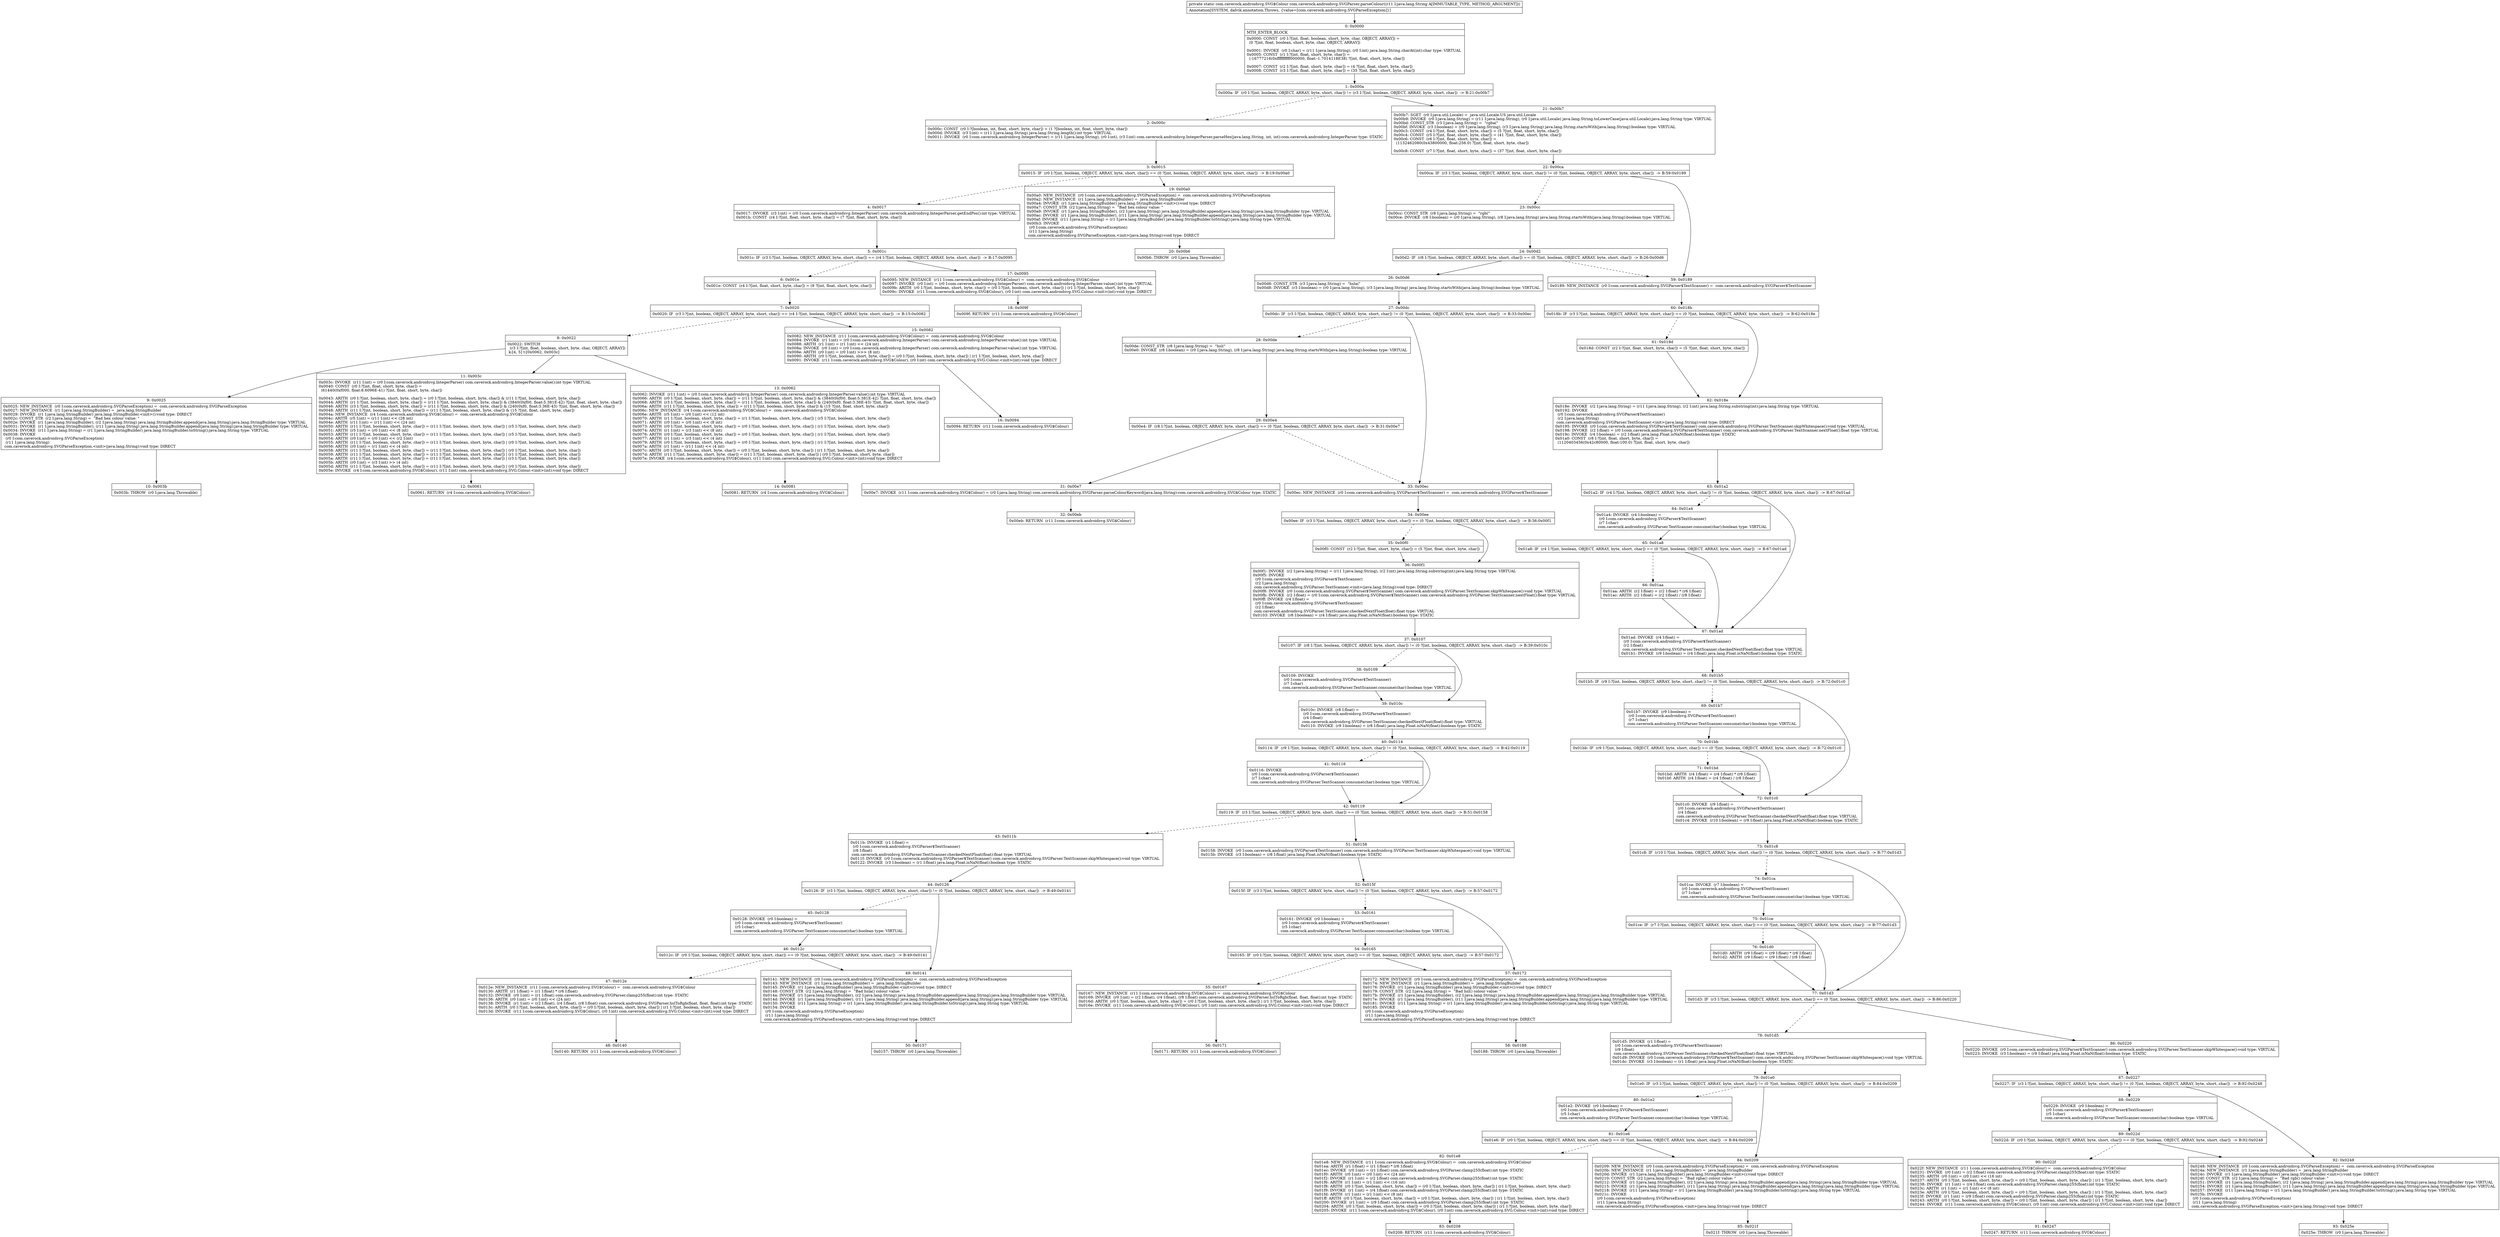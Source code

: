 digraph "CFG forcom.caverock.androidsvg.SVGParser.parseColour(Ljava\/lang\/String;)Lcom\/caverock\/androidsvg\/SVG$Colour;" {
Node_0 [shape=record,label="{0\:\ 0x0000|MTH_ENTER_BLOCK\l|0x0000: CONST  (r0 I:?[int, float, boolean, short, byte, char, OBJECT, ARRAY]) = \l  (0 ?[int, float, boolean, short, byte, char, OBJECT, ARRAY])\l \l0x0001: INVOKE  (r0 I:char) = (r11 I:java.lang.String), (r0 I:int) java.lang.String.charAt(int):char type: VIRTUAL \l0x0005: CONST  (r1 I:?[int, float, short, byte, char]) = \l  (\-16777216(0xffffffffff000000, float:\-1.7014118E38) ?[int, float, short, byte, char])\l \l0x0007: CONST  (r2 I:?[int, float, short, byte, char]) = (4 ?[int, float, short, byte, char]) \l0x0008: CONST  (r3 I:?[int, float, short, byte, char]) = (35 ?[int, float, short, byte, char]) \l}"];
Node_1 [shape=record,label="{1\:\ 0x000a|0x000a: IF  (r0 I:?[int, boolean, OBJECT, ARRAY, byte, short, char]) != (r3 I:?[int, boolean, OBJECT, ARRAY, byte, short, char])  \-\> B:21:0x00b7 \l}"];
Node_2 [shape=record,label="{2\:\ 0x000c|0x000c: CONST  (r0 I:?[boolean, int, float, short, byte, char]) = (1 ?[boolean, int, float, short, byte, char]) \l0x000d: INVOKE  (r3 I:int) = (r11 I:java.lang.String) java.lang.String.length():int type: VIRTUAL \l0x0011: INVOKE  (r0 I:com.caverock.androidsvg.IntegerParser) = (r11 I:java.lang.String), (r0 I:int), (r3 I:int) com.caverock.androidsvg.IntegerParser.parseHex(java.lang.String, int, int):com.caverock.androidsvg.IntegerParser type: STATIC \l}"];
Node_3 [shape=record,label="{3\:\ 0x0015|0x0015: IF  (r0 I:?[int, boolean, OBJECT, ARRAY, byte, short, char]) == (0 ?[int, boolean, OBJECT, ARRAY, byte, short, char])  \-\> B:19:0x00a0 \l}"];
Node_4 [shape=record,label="{4\:\ 0x0017|0x0017: INVOKE  (r3 I:int) = (r0 I:com.caverock.androidsvg.IntegerParser) com.caverock.androidsvg.IntegerParser.getEndPos():int type: VIRTUAL \l0x001b: CONST  (r4 I:?[int, float, short, byte, char]) = (7 ?[int, float, short, byte, char]) \l}"];
Node_5 [shape=record,label="{5\:\ 0x001c|0x001c: IF  (r3 I:?[int, boolean, OBJECT, ARRAY, byte, short, char]) == (r4 I:?[int, boolean, OBJECT, ARRAY, byte, short, char])  \-\> B:17:0x0095 \l}"];
Node_6 [shape=record,label="{6\:\ 0x001e|0x001e: CONST  (r4 I:?[int, float, short, byte, char]) = (9 ?[int, float, short, byte, char]) \l}"];
Node_7 [shape=record,label="{7\:\ 0x0020|0x0020: IF  (r3 I:?[int, boolean, OBJECT, ARRAY, byte, short, char]) == (r4 I:?[int, boolean, OBJECT, ARRAY, byte, short, char])  \-\> B:15:0x0082 \l}"];
Node_8 [shape=record,label="{8\:\ 0x0022|0x0022: SWITCH  \l  (r3 I:?[int, float, boolean, short, byte, char, OBJECT, ARRAY])\l k:[4, 5] t:[0x0062, 0x003c] \l}"];
Node_9 [shape=record,label="{9\:\ 0x0025|0x0025: NEW_INSTANCE  (r0 I:com.caverock.androidsvg.SVGParseException) =  com.caverock.androidsvg.SVGParseException \l0x0027: NEW_INSTANCE  (r1 I:java.lang.StringBuilder) =  java.lang.StringBuilder \l0x0029: INVOKE  (r1 I:java.lang.StringBuilder) java.lang.StringBuilder.\<init\>():void type: DIRECT \l0x002c: CONST_STR  (r2 I:java.lang.String) =  \"Bad hex colour value: \" \l0x002e: INVOKE  (r1 I:java.lang.StringBuilder), (r2 I:java.lang.String) java.lang.StringBuilder.append(java.lang.String):java.lang.StringBuilder type: VIRTUAL \l0x0031: INVOKE  (r1 I:java.lang.StringBuilder), (r11 I:java.lang.String) java.lang.StringBuilder.append(java.lang.String):java.lang.StringBuilder type: VIRTUAL \l0x0034: INVOKE  (r11 I:java.lang.String) = (r1 I:java.lang.StringBuilder) java.lang.StringBuilder.toString():java.lang.String type: VIRTUAL \l0x0038: INVOKE  \l  (r0 I:com.caverock.androidsvg.SVGParseException)\l  (r11 I:java.lang.String)\l com.caverock.androidsvg.SVGParseException.\<init\>(java.lang.String):void type: DIRECT \l}"];
Node_10 [shape=record,label="{10\:\ 0x003b|0x003b: THROW  (r0 I:java.lang.Throwable) \l}"];
Node_11 [shape=record,label="{11\:\ 0x003c|0x003c: INVOKE  (r11 I:int) = (r0 I:com.caverock.androidsvg.IntegerParser) com.caverock.androidsvg.IntegerParser.value():int type: VIRTUAL \l0x0040: CONST  (r0 I:?[int, float, short, byte, char]) = \l  (61440(0xf000, float:8.6096E\-41) ?[int, float, short, byte, char])\l \l0x0043: ARITH  (r0 I:?[int, boolean, short, byte, char]) = (r0 I:?[int, boolean, short, byte, char]) & (r11 I:?[int, boolean, short, byte, char]) \l0x0044: ARITH  (r1 I:?[int, boolean, short, byte, char]) = (r11 I:?[int, boolean, short, byte, char]) & (3840(0xf00, float:5.381E\-42) ?[int, float, short, byte, char]) \l0x0046: ARITH  (r3 I:?[int, boolean, short, byte, char]) = (r11 I:?[int, boolean, short, byte, char]) & (240(0xf0, float:3.36E\-43) ?[int, float, short, byte, char]) \l0x0048: ARITH  (r11 I:?[int, boolean, short, byte, char]) = (r11 I:?[int, boolean, short, byte, char]) & (15 ?[int, float, short, byte, char]) \l0x004a: NEW_INSTANCE  (r4 I:com.caverock.androidsvg.SVG$Colour) =  com.caverock.androidsvg.SVG$Colour \l0x004c: ARITH  (r5 I:int) = (r11 I:int) \<\< (28 int) \l0x004e: ARITH  (r11 I:int) = (r11 I:int) \<\< (24 int) \l0x0050: ARITH  (r11 I:?[int, boolean, short, byte, char]) = (r11 I:?[int, boolean, short, byte, char]) \| (r5 I:?[int, boolean, short, byte, char]) \l0x0051: ARITH  (r5 I:int) = (r0 I:int) \<\< (8 int) \l0x0053: ARITH  (r11 I:?[int, boolean, short, byte, char]) = (r11 I:?[int, boolean, short, byte, char]) \| (r5 I:?[int, boolean, short, byte, char]) \l0x0054: ARITH  (r0 I:int) = (r0 I:int) \<\< (r2 I:int) \l0x0055: ARITH  (r11 I:?[int, boolean, short, byte, char]) = (r11 I:?[int, boolean, short, byte, char]) \| (r0 I:?[int, boolean, short, byte, char]) \l0x0056: ARITH  (r0 I:int) = (r1 I:int) \<\< (4 int) \l0x0058: ARITH  (r11 I:?[int, boolean, short, byte, char]) = (r11 I:?[int, boolean, short, byte, char]) \| (r0 I:?[int, boolean, short, byte, char]) \l0x0059: ARITH  (r11 I:?[int, boolean, short, byte, char]) = (r11 I:?[int, boolean, short, byte, char]) \| (r1 I:?[int, boolean, short, byte, char]) \l0x005a: ARITH  (r11 I:?[int, boolean, short, byte, char]) = (r11 I:?[int, boolean, short, byte, char]) \| (r3 I:?[int, boolean, short, byte, char]) \l0x005b: ARITH  (r0 I:int) = (r3 I:int) \>\> (4 int) \l0x005d: ARITH  (r11 I:?[int, boolean, short, byte, char]) = (r11 I:?[int, boolean, short, byte, char]) \| (r0 I:?[int, boolean, short, byte, char]) \l0x005e: INVOKE  (r4 I:com.caverock.androidsvg.SVG$Colour), (r11 I:int) com.caverock.androidsvg.SVG.Colour.\<init\>(int):void type: DIRECT \l}"];
Node_12 [shape=record,label="{12\:\ 0x0061|0x0061: RETURN  (r4 I:com.caverock.androidsvg.SVG$Colour) \l}"];
Node_13 [shape=record,label="{13\:\ 0x0062|0x0062: INVOKE  (r11 I:int) = (r0 I:com.caverock.androidsvg.IntegerParser) com.caverock.androidsvg.IntegerParser.value():int type: VIRTUAL \l0x0066: ARITH  (r0 I:?[int, boolean, short, byte, char]) = (r11 I:?[int, boolean, short, byte, char]) & (3840(0xf00, float:5.381E\-42) ?[int, float, short, byte, char]) \l0x0068: ARITH  (r3 I:?[int, boolean, short, byte, char]) = (r11 I:?[int, boolean, short, byte, char]) & (240(0xf0, float:3.36E\-43) ?[int, float, short, byte, char]) \l0x006a: ARITH  (r11 I:?[int, boolean, short, byte, char]) = (r11 I:?[int, boolean, short, byte, char]) & (15 ?[int, float, short, byte, char]) \l0x006c: NEW_INSTANCE  (r4 I:com.caverock.androidsvg.SVG$Colour) =  com.caverock.androidsvg.SVG$Colour \l0x006e: ARITH  (r5 I:int) = (r0 I:int) \<\< (12 int) \l0x0070: ARITH  (r1 I:?[int, boolean, short, byte, char]) = (r1 I:?[int, boolean, short, byte, char]) \| (r5 I:?[int, boolean, short, byte, char]) \l0x0071: ARITH  (r0 I:int) = (r0 I:int) \<\< (8 int) \l0x0073: ARITH  (r0 I:?[int, boolean, short, byte, char]) = (r0 I:?[int, boolean, short, byte, char]) \| (r1 I:?[int, boolean, short, byte, char]) \l0x0074: ARITH  (r1 I:int) = (r3 I:int) \<\< (8 int) \l0x0076: ARITH  (r0 I:?[int, boolean, short, byte, char]) = (r0 I:?[int, boolean, short, byte, char]) \| (r1 I:?[int, boolean, short, byte, char]) \l0x0077: ARITH  (r1 I:int) = (r3 I:int) \<\< (4 int) \l0x0079: ARITH  (r0 I:?[int, boolean, short, byte, char]) = (r0 I:?[int, boolean, short, byte, char]) \| (r1 I:?[int, boolean, short, byte, char]) \l0x007a: ARITH  (r1 I:int) = (r11 I:int) \<\< (4 int) \l0x007c: ARITH  (r0 I:?[int, boolean, short, byte, char]) = (r0 I:?[int, boolean, short, byte, char]) \| (r1 I:?[int, boolean, short, byte, char]) \l0x007d: ARITH  (r11 I:?[int, boolean, short, byte, char]) = (r11 I:?[int, boolean, short, byte, char]) \| (r0 I:?[int, boolean, short, byte, char]) \l0x007e: INVOKE  (r4 I:com.caverock.androidsvg.SVG$Colour), (r11 I:int) com.caverock.androidsvg.SVG.Colour.\<init\>(int):void type: DIRECT \l}"];
Node_14 [shape=record,label="{14\:\ 0x0081|0x0081: RETURN  (r4 I:com.caverock.androidsvg.SVG$Colour) \l}"];
Node_15 [shape=record,label="{15\:\ 0x0082|0x0082: NEW_INSTANCE  (r11 I:com.caverock.androidsvg.SVG$Colour) =  com.caverock.androidsvg.SVG$Colour \l0x0084: INVOKE  (r1 I:int) = (r0 I:com.caverock.androidsvg.IntegerParser) com.caverock.androidsvg.IntegerParser.value():int type: VIRTUAL \l0x0088: ARITH  (r1 I:int) = (r1 I:int) \<\< (24 int) \l0x008a: INVOKE  (r0 I:int) = (r0 I:com.caverock.androidsvg.IntegerParser) com.caverock.androidsvg.IntegerParser.value():int type: VIRTUAL \l0x008e: ARITH  (r0 I:int) = (r0 I:int) \>\>\> (8 int) \l0x0090: ARITH  (r0 I:?[int, boolean, short, byte, char]) = (r0 I:?[int, boolean, short, byte, char]) \| (r1 I:?[int, boolean, short, byte, char]) \l0x0091: INVOKE  (r11 I:com.caverock.androidsvg.SVG$Colour), (r0 I:int) com.caverock.androidsvg.SVG.Colour.\<init\>(int):void type: DIRECT \l}"];
Node_16 [shape=record,label="{16\:\ 0x0094|0x0094: RETURN  (r11 I:com.caverock.androidsvg.SVG$Colour) \l}"];
Node_17 [shape=record,label="{17\:\ 0x0095|0x0095: NEW_INSTANCE  (r11 I:com.caverock.androidsvg.SVG$Colour) =  com.caverock.androidsvg.SVG$Colour \l0x0097: INVOKE  (r0 I:int) = (r0 I:com.caverock.androidsvg.IntegerParser) com.caverock.androidsvg.IntegerParser.value():int type: VIRTUAL \l0x009b: ARITH  (r0 I:?[int, boolean, short, byte, char]) = (r0 I:?[int, boolean, short, byte, char]) \| (r1 I:?[int, boolean, short, byte, char]) \l0x009c: INVOKE  (r11 I:com.caverock.androidsvg.SVG$Colour), (r0 I:int) com.caverock.androidsvg.SVG.Colour.\<init\>(int):void type: DIRECT \l}"];
Node_18 [shape=record,label="{18\:\ 0x009f|0x009f: RETURN  (r11 I:com.caverock.androidsvg.SVG$Colour) \l}"];
Node_19 [shape=record,label="{19\:\ 0x00a0|0x00a0: NEW_INSTANCE  (r0 I:com.caverock.androidsvg.SVGParseException) =  com.caverock.androidsvg.SVGParseException \l0x00a2: NEW_INSTANCE  (r1 I:java.lang.StringBuilder) =  java.lang.StringBuilder \l0x00a4: INVOKE  (r1 I:java.lang.StringBuilder) java.lang.StringBuilder.\<init\>():void type: DIRECT \l0x00a7: CONST_STR  (r2 I:java.lang.String) =  \"Bad hex colour value: \" \l0x00a9: INVOKE  (r1 I:java.lang.StringBuilder), (r2 I:java.lang.String) java.lang.StringBuilder.append(java.lang.String):java.lang.StringBuilder type: VIRTUAL \l0x00ac: INVOKE  (r1 I:java.lang.StringBuilder), (r11 I:java.lang.String) java.lang.StringBuilder.append(java.lang.String):java.lang.StringBuilder type: VIRTUAL \l0x00af: INVOKE  (r11 I:java.lang.String) = (r1 I:java.lang.StringBuilder) java.lang.StringBuilder.toString():java.lang.String type: VIRTUAL \l0x00b3: INVOKE  \l  (r0 I:com.caverock.androidsvg.SVGParseException)\l  (r11 I:java.lang.String)\l com.caverock.androidsvg.SVGParseException.\<init\>(java.lang.String):void type: DIRECT \l}"];
Node_20 [shape=record,label="{20\:\ 0x00b6|0x00b6: THROW  (r0 I:java.lang.Throwable) \l}"];
Node_21 [shape=record,label="{21\:\ 0x00b7|0x00b7: SGET  (r0 I:java.util.Locale) =  java.util.Locale.US java.util.Locale \l0x00b9: INVOKE  (r0 I:java.lang.String) = (r11 I:java.lang.String), (r0 I:java.util.Locale) java.lang.String.toLowerCase(java.util.Locale):java.lang.String type: VIRTUAL \l0x00bd: CONST_STR  (r3 I:java.lang.String) =  \"rgba(\" \l0x00bf: INVOKE  (r3 I:boolean) = (r0 I:java.lang.String), (r3 I:java.lang.String) java.lang.String.startsWith(java.lang.String):boolean type: VIRTUAL \l0x00c3: CONST  (r4 I:?[int, float, short, byte, char]) = (5 ?[int, float, short, byte, char]) \l0x00c4: CONST  (r5 I:?[int, float, short, byte, char]) = (41 ?[int, float, short, byte, char]) \l0x00c6: CONST  (r6 I:?[int, float, short, byte, char]) = \l  (1132462080(0x43800000, float:256.0) ?[int, float, short, byte, char])\l \l0x00c8: CONST  (r7 I:?[int, float, short, byte, char]) = (37 ?[int, float, short, byte, char]) \l}"];
Node_22 [shape=record,label="{22\:\ 0x00ca|0x00ca: IF  (r3 I:?[int, boolean, OBJECT, ARRAY, byte, short, char]) != (0 ?[int, boolean, OBJECT, ARRAY, byte, short, char])  \-\> B:59:0x0189 \l}"];
Node_23 [shape=record,label="{23\:\ 0x00cc|0x00cc: CONST_STR  (r8 I:java.lang.String) =  \"rgb(\" \l0x00ce: INVOKE  (r8 I:boolean) = (r0 I:java.lang.String), (r8 I:java.lang.String) java.lang.String.startsWith(java.lang.String):boolean type: VIRTUAL \l}"];
Node_24 [shape=record,label="{24\:\ 0x00d2|0x00d2: IF  (r8 I:?[int, boolean, OBJECT, ARRAY, byte, short, char]) == (0 ?[int, boolean, OBJECT, ARRAY, byte, short, char])  \-\> B:26:0x00d6 \l}"];
Node_26 [shape=record,label="{26\:\ 0x00d6|0x00d6: CONST_STR  (r3 I:java.lang.String) =  \"hsla(\" \l0x00d8: INVOKE  (r3 I:boolean) = (r0 I:java.lang.String), (r3 I:java.lang.String) java.lang.String.startsWith(java.lang.String):boolean type: VIRTUAL \l}"];
Node_27 [shape=record,label="{27\:\ 0x00dc|0x00dc: IF  (r3 I:?[int, boolean, OBJECT, ARRAY, byte, short, char]) != (0 ?[int, boolean, OBJECT, ARRAY, byte, short, char])  \-\> B:33:0x00ec \l}"];
Node_28 [shape=record,label="{28\:\ 0x00de|0x00de: CONST_STR  (r8 I:java.lang.String) =  \"hsl(\" \l0x00e0: INVOKE  (r8 I:boolean) = (r0 I:java.lang.String), (r8 I:java.lang.String) java.lang.String.startsWith(java.lang.String):boolean type: VIRTUAL \l}"];
Node_29 [shape=record,label="{29\:\ 0x00e4|0x00e4: IF  (r8 I:?[int, boolean, OBJECT, ARRAY, byte, short, char]) == (0 ?[int, boolean, OBJECT, ARRAY, byte, short, char])  \-\> B:31:0x00e7 \l}"];
Node_31 [shape=record,label="{31\:\ 0x00e7|0x00e7: INVOKE  (r11 I:com.caverock.androidsvg.SVG$Colour) = (r0 I:java.lang.String) com.caverock.androidsvg.SVGParser.parseColourKeyword(java.lang.String):com.caverock.androidsvg.SVG$Colour type: STATIC \l}"];
Node_32 [shape=record,label="{32\:\ 0x00eb|0x00eb: RETURN  (r11 I:com.caverock.androidsvg.SVG$Colour) \l}"];
Node_33 [shape=record,label="{33\:\ 0x00ec|0x00ec: NEW_INSTANCE  (r0 I:com.caverock.androidsvg.SVGParser$TextScanner) =  com.caverock.androidsvg.SVGParser$TextScanner \l}"];
Node_34 [shape=record,label="{34\:\ 0x00ee|0x00ee: IF  (r3 I:?[int, boolean, OBJECT, ARRAY, byte, short, char]) == (0 ?[int, boolean, OBJECT, ARRAY, byte, short, char])  \-\> B:36:0x00f1 \l}"];
Node_35 [shape=record,label="{35\:\ 0x00f0|0x00f0: CONST  (r2 I:?[int, float, short, byte, char]) = (5 ?[int, float, short, byte, char]) \l}"];
Node_36 [shape=record,label="{36\:\ 0x00f1|0x00f1: INVOKE  (r2 I:java.lang.String) = (r11 I:java.lang.String), (r2 I:int) java.lang.String.substring(int):java.lang.String type: VIRTUAL \l0x00f5: INVOKE  \l  (r0 I:com.caverock.androidsvg.SVGParser$TextScanner)\l  (r2 I:java.lang.String)\l com.caverock.androidsvg.SVGParser.TextScanner.\<init\>(java.lang.String):void type: DIRECT \l0x00f8: INVOKE  (r0 I:com.caverock.androidsvg.SVGParser$TextScanner) com.caverock.androidsvg.SVGParser.TextScanner.skipWhitespace():void type: VIRTUAL \l0x00fb: INVOKE  (r2 I:float) = (r0 I:com.caverock.androidsvg.SVGParser$TextScanner) com.caverock.androidsvg.SVGParser.TextScanner.nextFloat():float type: VIRTUAL \l0x00ff: INVOKE  (r4 I:float) = \l  (r0 I:com.caverock.androidsvg.SVGParser$TextScanner)\l  (r2 I:float)\l com.caverock.androidsvg.SVGParser.TextScanner.checkedNextFloat(float):float type: VIRTUAL \l0x0103: INVOKE  (r8 I:boolean) = (r4 I:float) java.lang.Float.isNaN(float):boolean type: STATIC \l}"];
Node_37 [shape=record,label="{37\:\ 0x0107|0x0107: IF  (r8 I:?[int, boolean, OBJECT, ARRAY, byte, short, char]) != (0 ?[int, boolean, OBJECT, ARRAY, byte, short, char])  \-\> B:39:0x010c \l}"];
Node_38 [shape=record,label="{38\:\ 0x0109|0x0109: INVOKE  \l  (r0 I:com.caverock.androidsvg.SVGParser$TextScanner)\l  (r7 I:char)\l com.caverock.androidsvg.SVGParser.TextScanner.consume(char):boolean type: VIRTUAL \l}"];
Node_39 [shape=record,label="{39\:\ 0x010c|0x010c: INVOKE  (r8 I:float) = \l  (r0 I:com.caverock.androidsvg.SVGParser$TextScanner)\l  (r4 I:float)\l com.caverock.androidsvg.SVGParser.TextScanner.checkedNextFloat(float):float type: VIRTUAL \l0x0110: INVOKE  (r9 I:boolean) = (r8 I:float) java.lang.Float.isNaN(float):boolean type: STATIC \l}"];
Node_40 [shape=record,label="{40\:\ 0x0114|0x0114: IF  (r9 I:?[int, boolean, OBJECT, ARRAY, byte, short, char]) != (0 ?[int, boolean, OBJECT, ARRAY, byte, short, char])  \-\> B:42:0x0119 \l}"];
Node_41 [shape=record,label="{41\:\ 0x0116|0x0116: INVOKE  \l  (r0 I:com.caverock.androidsvg.SVGParser$TextScanner)\l  (r7 I:char)\l com.caverock.androidsvg.SVGParser.TextScanner.consume(char):boolean type: VIRTUAL \l}"];
Node_42 [shape=record,label="{42\:\ 0x0119|0x0119: IF  (r3 I:?[int, boolean, OBJECT, ARRAY, byte, short, char]) == (0 ?[int, boolean, OBJECT, ARRAY, byte, short, char])  \-\> B:51:0x0158 \l}"];
Node_43 [shape=record,label="{43\:\ 0x011b|0x011b: INVOKE  (r1 I:float) = \l  (r0 I:com.caverock.androidsvg.SVGParser$TextScanner)\l  (r8 I:float)\l com.caverock.androidsvg.SVGParser.TextScanner.checkedNextFloat(float):float type: VIRTUAL \l0x011f: INVOKE  (r0 I:com.caverock.androidsvg.SVGParser$TextScanner) com.caverock.androidsvg.SVGParser.TextScanner.skipWhitespace():void type: VIRTUAL \l0x0122: INVOKE  (r3 I:boolean) = (r1 I:float) java.lang.Float.isNaN(float):boolean type: STATIC \l}"];
Node_44 [shape=record,label="{44\:\ 0x0126|0x0126: IF  (r3 I:?[int, boolean, OBJECT, ARRAY, byte, short, char]) != (0 ?[int, boolean, OBJECT, ARRAY, byte, short, char])  \-\> B:49:0x0141 \l}"];
Node_45 [shape=record,label="{45\:\ 0x0128|0x0128: INVOKE  (r0 I:boolean) = \l  (r0 I:com.caverock.androidsvg.SVGParser$TextScanner)\l  (r5 I:char)\l com.caverock.androidsvg.SVGParser.TextScanner.consume(char):boolean type: VIRTUAL \l}"];
Node_46 [shape=record,label="{46\:\ 0x012c|0x012c: IF  (r0 I:?[int, boolean, OBJECT, ARRAY, byte, short, char]) == (0 ?[int, boolean, OBJECT, ARRAY, byte, short, char])  \-\> B:49:0x0141 \l}"];
Node_47 [shape=record,label="{47\:\ 0x012e|0x012e: NEW_INSTANCE  (r11 I:com.caverock.androidsvg.SVG$Colour) =  com.caverock.androidsvg.SVG$Colour \l0x0130: ARITH  (r1 I:float) = (r1 I:float) * (r6 I:float) \l0x0132: INVOKE  (r0 I:int) = (r1 I:float) com.caverock.androidsvg.SVGParser.clamp255(float):int type: STATIC \l0x0136: ARITH  (r0 I:int) = (r0 I:int) \<\< (24 int) \l0x0138: INVOKE  (r1 I:int) = (r2 I:float), (r4 I:float), (r8 I:float) com.caverock.androidsvg.SVGParser.hslToRgb(float, float, float):int type: STATIC \l0x013c: ARITH  (r0 I:?[int, boolean, short, byte, char]) = (r0 I:?[int, boolean, short, byte, char]) \| (r1 I:?[int, boolean, short, byte, char]) \l0x013d: INVOKE  (r11 I:com.caverock.androidsvg.SVG$Colour), (r0 I:int) com.caverock.androidsvg.SVG.Colour.\<init\>(int):void type: DIRECT \l}"];
Node_48 [shape=record,label="{48\:\ 0x0140|0x0140: RETURN  (r11 I:com.caverock.androidsvg.SVG$Colour) \l}"];
Node_49 [shape=record,label="{49\:\ 0x0141|0x0141: NEW_INSTANCE  (r0 I:com.caverock.androidsvg.SVGParseException) =  com.caverock.androidsvg.SVGParseException \l0x0143: NEW_INSTANCE  (r1 I:java.lang.StringBuilder) =  java.lang.StringBuilder \l0x0145: INVOKE  (r1 I:java.lang.StringBuilder) java.lang.StringBuilder.\<init\>():void type: DIRECT \l0x0148: CONST_STR  (r2 I:java.lang.String) =  \"Bad hsla() colour value: \" \l0x014a: INVOKE  (r1 I:java.lang.StringBuilder), (r2 I:java.lang.String) java.lang.StringBuilder.append(java.lang.String):java.lang.StringBuilder type: VIRTUAL \l0x014d: INVOKE  (r1 I:java.lang.StringBuilder), (r11 I:java.lang.String) java.lang.StringBuilder.append(java.lang.String):java.lang.StringBuilder type: VIRTUAL \l0x0150: INVOKE  (r11 I:java.lang.String) = (r1 I:java.lang.StringBuilder) java.lang.StringBuilder.toString():java.lang.String type: VIRTUAL \l0x0154: INVOKE  \l  (r0 I:com.caverock.androidsvg.SVGParseException)\l  (r11 I:java.lang.String)\l com.caverock.androidsvg.SVGParseException.\<init\>(java.lang.String):void type: DIRECT \l}"];
Node_50 [shape=record,label="{50\:\ 0x0157|0x0157: THROW  (r0 I:java.lang.Throwable) \l}"];
Node_51 [shape=record,label="{51\:\ 0x0158|0x0158: INVOKE  (r0 I:com.caverock.androidsvg.SVGParser$TextScanner) com.caverock.androidsvg.SVGParser.TextScanner.skipWhitespace():void type: VIRTUAL \l0x015b: INVOKE  (r3 I:boolean) = (r8 I:float) java.lang.Float.isNaN(float):boolean type: STATIC \l}"];
Node_52 [shape=record,label="{52\:\ 0x015f|0x015f: IF  (r3 I:?[int, boolean, OBJECT, ARRAY, byte, short, char]) != (0 ?[int, boolean, OBJECT, ARRAY, byte, short, char])  \-\> B:57:0x0172 \l}"];
Node_53 [shape=record,label="{53\:\ 0x0161|0x0161: INVOKE  (r0 I:boolean) = \l  (r0 I:com.caverock.androidsvg.SVGParser$TextScanner)\l  (r5 I:char)\l com.caverock.androidsvg.SVGParser.TextScanner.consume(char):boolean type: VIRTUAL \l}"];
Node_54 [shape=record,label="{54\:\ 0x0165|0x0165: IF  (r0 I:?[int, boolean, OBJECT, ARRAY, byte, short, char]) == (0 ?[int, boolean, OBJECT, ARRAY, byte, short, char])  \-\> B:57:0x0172 \l}"];
Node_55 [shape=record,label="{55\:\ 0x0167|0x0167: NEW_INSTANCE  (r11 I:com.caverock.androidsvg.SVG$Colour) =  com.caverock.androidsvg.SVG$Colour \l0x0169: INVOKE  (r0 I:int) = (r2 I:float), (r4 I:float), (r8 I:float) com.caverock.androidsvg.SVGParser.hslToRgb(float, float, float):int type: STATIC \l0x016d: ARITH  (r0 I:?[int, boolean, short, byte, char]) = (r0 I:?[int, boolean, short, byte, char]) \| (r1 I:?[int, boolean, short, byte, char]) \l0x016e: INVOKE  (r11 I:com.caverock.androidsvg.SVG$Colour), (r0 I:int) com.caverock.androidsvg.SVG.Colour.\<init\>(int):void type: DIRECT \l}"];
Node_56 [shape=record,label="{56\:\ 0x0171|0x0171: RETURN  (r11 I:com.caverock.androidsvg.SVG$Colour) \l}"];
Node_57 [shape=record,label="{57\:\ 0x0172|0x0172: NEW_INSTANCE  (r0 I:com.caverock.androidsvg.SVGParseException) =  com.caverock.androidsvg.SVGParseException \l0x0174: NEW_INSTANCE  (r1 I:java.lang.StringBuilder) =  java.lang.StringBuilder \l0x0176: INVOKE  (r1 I:java.lang.StringBuilder) java.lang.StringBuilder.\<init\>():void type: DIRECT \l0x0179: CONST_STR  (r2 I:java.lang.String) =  \"Bad hsl() colour value: \" \l0x017b: INVOKE  (r1 I:java.lang.StringBuilder), (r2 I:java.lang.String) java.lang.StringBuilder.append(java.lang.String):java.lang.StringBuilder type: VIRTUAL \l0x017e: INVOKE  (r1 I:java.lang.StringBuilder), (r11 I:java.lang.String) java.lang.StringBuilder.append(java.lang.String):java.lang.StringBuilder type: VIRTUAL \l0x0181: INVOKE  (r11 I:java.lang.String) = (r1 I:java.lang.StringBuilder) java.lang.StringBuilder.toString():java.lang.String type: VIRTUAL \l0x0185: INVOKE  \l  (r0 I:com.caverock.androidsvg.SVGParseException)\l  (r11 I:java.lang.String)\l com.caverock.androidsvg.SVGParseException.\<init\>(java.lang.String):void type: DIRECT \l}"];
Node_58 [shape=record,label="{58\:\ 0x0188|0x0188: THROW  (r0 I:java.lang.Throwable) \l}"];
Node_59 [shape=record,label="{59\:\ 0x0189|0x0189: NEW_INSTANCE  (r0 I:com.caverock.androidsvg.SVGParser$TextScanner) =  com.caverock.androidsvg.SVGParser$TextScanner \l}"];
Node_60 [shape=record,label="{60\:\ 0x018b|0x018b: IF  (r3 I:?[int, boolean, OBJECT, ARRAY, byte, short, char]) == (0 ?[int, boolean, OBJECT, ARRAY, byte, short, char])  \-\> B:62:0x018e \l}"];
Node_61 [shape=record,label="{61\:\ 0x018d|0x018d: CONST  (r2 I:?[int, float, short, byte, char]) = (5 ?[int, float, short, byte, char]) \l}"];
Node_62 [shape=record,label="{62\:\ 0x018e|0x018e: INVOKE  (r2 I:java.lang.String) = (r11 I:java.lang.String), (r2 I:int) java.lang.String.substring(int):java.lang.String type: VIRTUAL \l0x0192: INVOKE  \l  (r0 I:com.caverock.androidsvg.SVGParser$TextScanner)\l  (r2 I:java.lang.String)\l com.caverock.androidsvg.SVGParser.TextScanner.\<init\>(java.lang.String):void type: DIRECT \l0x0195: INVOKE  (r0 I:com.caverock.androidsvg.SVGParser$TextScanner) com.caverock.androidsvg.SVGParser.TextScanner.skipWhitespace():void type: VIRTUAL \l0x0198: INVOKE  (r2 I:float) = (r0 I:com.caverock.androidsvg.SVGParser$TextScanner) com.caverock.androidsvg.SVGParser.TextScanner.nextFloat():float type: VIRTUAL \l0x019c: INVOKE  (r4 I:boolean) = (r2 I:float) java.lang.Float.isNaN(float):boolean type: STATIC \l0x01a0: CONST  (r8 I:?[int, float, short, byte, char]) = \l  (1120403456(0x42c80000, float:100.0) ?[int, float, short, byte, char])\l \l}"];
Node_63 [shape=record,label="{63\:\ 0x01a2|0x01a2: IF  (r4 I:?[int, boolean, OBJECT, ARRAY, byte, short, char]) != (0 ?[int, boolean, OBJECT, ARRAY, byte, short, char])  \-\> B:67:0x01ad \l}"];
Node_64 [shape=record,label="{64\:\ 0x01a4|0x01a4: INVOKE  (r4 I:boolean) = \l  (r0 I:com.caverock.androidsvg.SVGParser$TextScanner)\l  (r7 I:char)\l com.caverock.androidsvg.SVGParser.TextScanner.consume(char):boolean type: VIRTUAL \l}"];
Node_65 [shape=record,label="{65\:\ 0x01a8|0x01a8: IF  (r4 I:?[int, boolean, OBJECT, ARRAY, byte, short, char]) == (0 ?[int, boolean, OBJECT, ARRAY, byte, short, char])  \-\> B:67:0x01ad \l}"];
Node_66 [shape=record,label="{66\:\ 0x01aa|0x01aa: ARITH  (r2 I:float) = (r2 I:float) * (r6 I:float) \l0x01ac: ARITH  (r2 I:float) = (r2 I:float) \/ (r8 I:float) \l}"];
Node_67 [shape=record,label="{67\:\ 0x01ad|0x01ad: INVOKE  (r4 I:float) = \l  (r0 I:com.caverock.androidsvg.SVGParser$TextScanner)\l  (r2 I:float)\l com.caverock.androidsvg.SVGParser.TextScanner.checkedNextFloat(float):float type: VIRTUAL \l0x01b1: INVOKE  (r9 I:boolean) = (r4 I:float) java.lang.Float.isNaN(float):boolean type: STATIC \l}"];
Node_68 [shape=record,label="{68\:\ 0x01b5|0x01b5: IF  (r9 I:?[int, boolean, OBJECT, ARRAY, byte, short, char]) != (0 ?[int, boolean, OBJECT, ARRAY, byte, short, char])  \-\> B:72:0x01c0 \l}"];
Node_69 [shape=record,label="{69\:\ 0x01b7|0x01b7: INVOKE  (r9 I:boolean) = \l  (r0 I:com.caverock.androidsvg.SVGParser$TextScanner)\l  (r7 I:char)\l com.caverock.androidsvg.SVGParser.TextScanner.consume(char):boolean type: VIRTUAL \l}"];
Node_70 [shape=record,label="{70\:\ 0x01bb|0x01bb: IF  (r9 I:?[int, boolean, OBJECT, ARRAY, byte, short, char]) == (0 ?[int, boolean, OBJECT, ARRAY, byte, short, char])  \-\> B:72:0x01c0 \l}"];
Node_71 [shape=record,label="{71\:\ 0x01bd|0x01bd: ARITH  (r4 I:float) = (r4 I:float) * (r6 I:float) \l0x01bf: ARITH  (r4 I:float) = (r4 I:float) \/ (r8 I:float) \l}"];
Node_72 [shape=record,label="{72\:\ 0x01c0|0x01c0: INVOKE  (r9 I:float) = \l  (r0 I:com.caverock.androidsvg.SVGParser$TextScanner)\l  (r4 I:float)\l com.caverock.androidsvg.SVGParser.TextScanner.checkedNextFloat(float):float type: VIRTUAL \l0x01c4: INVOKE  (r10 I:boolean) = (r9 I:float) java.lang.Float.isNaN(float):boolean type: STATIC \l}"];
Node_73 [shape=record,label="{73\:\ 0x01c8|0x01c8: IF  (r10 I:?[int, boolean, OBJECT, ARRAY, byte, short, char]) != (0 ?[int, boolean, OBJECT, ARRAY, byte, short, char])  \-\> B:77:0x01d3 \l}"];
Node_74 [shape=record,label="{74\:\ 0x01ca|0x01ca: INVOKE  (r7 I:boolean) = \l  (r0 I:com.caverock.androidsvg.SVGParser$TextScanner)\l  (r7 I:char)\l com.caverock.androidsvg.SVGParser.TextScanner.consume(char):boolean type: VIRTUAL \l}"];
Node_75 [shape=record,label="{75\:\ 0x01ce|0x01ce: IF  (r7 I:?[int, boolean, OBJECT, ARRAY, byte, short, char]) == (0 ?[int, boolean, OBJECT, ARRAY, byte, short, char])  \-\> B:77:0x01d3 \l}"];
Node_76 [shape=record,label="{76\:\ 0x01d0|0x01d0: ARITH  (r9 I:float) = (r9 I:float) * (r6 I:float) \l0x01d2: ARITH  (r9 I:float) = (r9 I:float) \/ (r8 I:float) \l}"];
Node_77 [shape=record,label="{77\:\ 0x01d3|0x01d3: IF  (r3 I:?[int, boolean, OBJECT, ARRAY, byte, short, char]) == (0 ?[int, boolean, OBJECT, ARRAY, byte, short, char])  \-\> B:86:0x0220 \l}"];
Node_78 [shape=record,label="{78\:\ 0x01d5|0x01d5: INVOKE  (r1 I:float) = \l  (r0 I:com.caverock.androidsvg.SVGParser$TextScanner)\l  (r9 I:float)\l com.caverock.androidsvg.SVGParser.TextScanner.checkedNextFloat(float):float type: VIRTUAL \l0x01d9: INVOKE  (r0 I:com.caverock.androidsvg.SVGParser$TextScanner) com.caverock.androidsvg.SVGParser.TextScanner.skipWhitespace():void type: VIRTUAL \l0x01dc: INVOKE  (r3 I:boolean) = (r1 I:float) java.lang.Float.isNaN(float):boolean type: STATIC \l}"];
Node_79 [shape=record,label="{79\:\ 0x01e0|0x01e0: IF  (r3 I:?[int, boolean, OBJECT, ARRAY, byte, short, char]) != (0 ?[int, boolean, OBJECT, ARRAY, byte, short, char])  \-\> B:84:0x0209 \l}"];
Node_80 [shape=record,label="{80\:\ 0x01e2|0x01e2: INVOKE  (r0 I:boolean) = \l  (r0 I:com.caverock.androidsvg.SVGParser$TextScanner)\l  (r5 I:char)\l com.caverock.androidsvg.SVGParser.TextScanner.consume(char):boolean type: VIRTUAL \l}"];
Node_81 [shape=record,label="{81\:\ 0x01e6|0x01e6: IF  (r0 I:?[int, boolean, OBJECT, ARRAY, byte, short, char]) == (0 ?[int, boolean, OBJECT, ARRAY, byte, short, char])  \-\> B:84:0x0209 \l}"];
Node_82 [shape=record,label="{82\:\ 0x01e8|0x01e8: NEW_INSTANCE  (r11 I:com.caverock.androidsvg.SVG$Colour) =  com.caverock.androidsvg.SVG$Colour \l0x01ea: ARITH  (r1 I:float) = (r1 I:float) * (r6 I:float) \l0x01ec: INVOKE  (r0 I:int) = (r1 I:float) com.caverock.androidsvg.SVGParser.clamp255(float):int type: STATIC \l0x01f0: ARITH  (r0 I:int) = (r0 I:int) \<\< (24 int) \l0x01f2: INVOKE  (r1 I:int) = (r2 I:float) com.caverock.androidsvg.SVGParser.clamp255(float):int type: STATIC \l0x01f6: ARITH  (r1 I:int) = (r1 I:int) \<\< (16 int) \l0x01f8: ARITH  (r0 I:?[int, boolean, short, byte, char]) = (r0 I:?[int, boolean, short, byte, char]) \| (r1 I:?[int, boolean, short, byte, char]) \l0x01f9: INVOKE  (r1 I:int) = (r4 I:float) com.caverock.androidsvg.SVGParser.clamp255(float):int type: STATIC \l0x01fd: ARITH  (r1 I:int) = (r1 I:int) \<\< (8 int) \l0x01ff: ARITH  (r0 I:?[int, boolean, short, byte, char]) = (r0 I:?[int, boolean, short, byte, char]) \| (r1 I:?[int, boolean, short, byte, char]) \l0x0200: INVOKE  (r1 I:int) = (r9 I:float) com.caverock.androidsvg.SVGParser.clamp255(float):int type: STATIC \l0x0204: ARITH  (r0 I:?[int, boolean, short, byte, char]) = (r0 I:?[int, boolean, short, byte, char]) \| (r1 I:?[int, boolean, short, byte, char]) \l0x0205: INVOKE  (r11 I:com.caverock.androidsvg.SVG$Colour), (r0 I:int) com.caverock.androidsvg.SVG.Colour.\<init\>(int):void type: DIRECT \l}"];
Node_83 [shape=record,label="{83\:\ 0x0208|0x0208: RETURN  (r11 I:com.caverock.androidsvg.SVG$Colour) \l}"];
Node_84 [shape=record,label="{84\:\ 0x0209|0x0209: NEW_INSTANCE  (r0 I:com.caverock.androidsvg.SVGParseException) =  com.caverock.androidsvg.SVGParseException \l0x020b: NEW_INSTANCE  (r1 I:java.lang.StringBuilder) =  java.lang.StringBuilder \l0x020d: INVOKE  (r1 I:java.lang.StringBuilder) java.lang.StringBuilder.\<init\>():void type: DIRECT \l0x0210: CONST_STR  (r2 I:java.lang.String) =  \"Bad rgba() colour value: \" \l0x0212: INVOKE  (r1 I:java.lang.StringBuilder), (r2 I:java.lang.String) java.lang.StringBuilder.append(java.lang.String):java.lang.StringBuilder type: VIRTUAL \l0x0215: INVOKE  (r1 I:java.lang.StringBuilder), (r11 I:java.lang.String) java.lang.StringBuilder.append(java.lang.String):java.lang.StringBuilder type: VIRTUAL \l0x0218: INVOKE  (r11 I:java.lang.String) = (r1 I:java.lang.StringBuilder) java.lang.StringBuilder.toString():java.lang.String type: VIRTUAL \l0x021c: INVOKE  \l  (r0 I:com.caverock.androidsvg.SVGParseException)\l  (r11 I:java.lang.String)\l com.caverock.androidsvg.SVGParseException.\<init\>(java.lang.String):void type: DIRECT \l}"];
Node_85 [shape=record,label="{85\:\ 0x021f|0x021f: THROW  (r0 I:java.lang.Throwable) \l}"];
Node_86 [shape=record,label="{86\:\ 0x0220|0x0220: INVOKE  (r0 I:com.caverock.androidsvg.SVGParser$TextScanner) com.caverock.androidsvg.SVGParser.TextScanner.skipWhitespace():void type: VIRTUAL \l0x0223: INVOKE  (r3 I:boolean) = (r9 I:float) java.lang.Float.isNaN(float):boolean type: STATIC \l}"];
Node_87 [shape=record,label="{87\:\ 0x0227|0x0227: IF  (r3 I:?[int, boolean, OBJECT, ARRAY, byte, short, char]) != (0 ?[int, boolean, OBJECT, ARRAY, byte, short, char])  \-\> B:92:0x0248 \l}"];
Node_88 [shape=record,label="{88\:\ 0x0229|0x0229: INVOKE  (r0 I:boolean) = \l  (r0 I:com.caverock.androidsvg.SVGParser$TextScanner)\l  (r5 I:char)\l com.caverock.androidsvg.SVGParser.TextScanner.consume(char):boolean type: VIRTUAL \l}"];
Node_89 [shape=record,label="{89\:\ 0x022d|0x022d: IF  (r0 I:?[int, boolean, OBJECT, ARRAY, byte, short, char]) == (0 ?[int, boolean, OBJECT, ARRAY, byte, short, char])  \-\> B:92:0x0248 \l}"];
Node_90 [shape=record,label="{90\:\ 0x022f|0x022f: NEW_INSTANCE  (r11 I:com.caverock.androidsvg.SVG$Colour) =  com.caverock.androidsvg.SVG$Colour \l0x0231: INVOKE  (r0 I:int) = (r2 I:float) com.caverock.androidsvg.SVGParser.clamp255(float):int type: STATIC \l0x0235: ARITH  (r0 I:int) = (r0 I:int) \<\< (16 int) \l0x0237: ARITH  (r0 I:?[int, boolean, short, byte, char]) = (r0 I:?[int, boolean, short, byte, char]) \| (r1 I:?[int, boolean, short, byte, char]) \l0x0238: INVOKE  (r1 I:int) = (r4 I:float) com.caverock.androidsvg.SVGParser.clamp255(float):int type: STATIC \l0x023c: ARITH  (r1 I:int) = (r1 I:int) \<\< (8 int) \l0x023e: ARITH  (r0 I:?[int, boolean, short, byte, char]) = (r0 I:?[int, boolean, short, byte, char]) \| (r1 I:?[int, boolean, short, byte, char]) \l0x023f: INVOKE  (r1 I:int) = (r9 I:float) com.caverock.androidsvg.SVGParser.clamp255(float):int type: STATIC \l0x0243: ARITH  (r0 I:?[int, boolean, short, byte, char]) = (r0 I:?[int, boolean, short, byte, char]) \| (r1 I:?[int, boolean, short, byte, char]) \l0x0244: INVOKE  (r11 I:com.caverock.androidsvg.SVG$Colour), (r0 I:int) com.caverock.androidsvg.SVG.Colour.\<init\>(int):void type: DIRECT \l}"];
Node_91 [shape=record,label="{91\:\ 0x0247|0x0247: RETURN  (r11 I:com.caverock.androidsvg.SVG$Colour) \l}"];
Node_92 [shape=record,label="{92\:\ 0x0248|0x0248: NEW_INSTANCE  (r0 I:com.caverock.androidsvg.SVGParseException) =  com.caverock.androidsvg.SVGParseException \l0x024a: NEW_INSTANCE  (r1 I:java.lang.StringBuilder) =  java.lang.StringBuilder \l0x024c: INVOKE  (r1 I:java.lang.StringBuilder) java.lang.StringBuilder.\<init\>():void type: DIRECT \l0x024f: CONST_STR  (r2 I:java.lang.String) =  \"Bad rgb() colour value: \" \l0x0251: INVOKE  (r1 I:java.lang.StringBuilder), (r2 I:java.lang.String) java.lang.StringBuilder.append(java.lang.String):java.lang.StringBuilder type: VIRTUAL \l0x0254: INVOKE  (r1 I:java.lang.StringBuilder), (r11 I:java.lang.String) java.lang.StringBuilder.append(java.lang.String):java.lang.StringBuilder type: VIRTUAL \l0x0257: INVOKE  (r11 I:java.lang.String) = (r1 I:java.lang.StringBuilder) java.lang.StringBuilder.toString():java.lang.String type: VIRTUAL \l0x025b: INVOKE  \l  (r0 I:com.caverock.androidsvg.SVGParseException)\l  (r11 I:java.lang.String)\l com.caverock.androidsvg.SVGParseException.\<init\>(java.lang.String):void type: DIRECT \l}"];
Node_93 [shape=record,label="{93\:\ 0x025e|0x025e: THROW  (r0 I:java.lang.Throwable) \l}"];
MethodNode[shape=record,label="{private static com.caverock.androidsvg.SVG$Colour com.caverock.androidsvg.SVGParser.parseColour((r11 I:java.lang.String A[IMMUTABLE_TYPE, METHOD_ARGUMENT]))  | Annotation[SYSTEM, dalvik.annotation.Throws, \{value=[com.caverock.androidsvg.SVGParseException]\}]\l}"];
MethodNode -> Node_0;
Node_0 -> Node_1;
Node_1 -> Node_2[style=dashed];
Node_1 -> Node_21;
Node_2 -> Node_3;
Node_3 -> Node_4[style=dashed];
Node_3 -> Node_19;
Node_4 -> Node_5;
Node_5 -> Node_6[style=dashed];
Node_5 -> Node_17;
Node_6 -> Node_7;
Node_7 -> Node_8[style=dashed];
Node_7 -> Node_15;
Node_8 -> Node_9;
Node_8 -> Node_11;
Node_8 -> Node_13;
Node_9 -> Node_10;
Node_11 -> Node_12;
Node_13 -> Node_14;
Node_15 -> Node_16;
Node_17 -> Node_18;
Node_19 -> Node_20;
Node_21 -> Node_22;
Node_22 -> Node_23[style=dashed];
Node_22 -> Node_59;
Node_23 -> Node_24;
Node_24 -> Node_26;
Node_24 -> Node_59[style=dashed];
Node_26 -> Node_27;
Node_27 -> Node_28[style=dashed];
Node_27 -> Node_33;
Node_28 -> Node_29;
Node_29 -> Node_31;
Node_29 -> Node_33[style=dashed];
Node_31 -> Node_32;
Node_33 -> Node_34;
Node_34 -> Node_35[style=dashed];
Node_34 -> Node_36;
Node_35 -> Node_36;
Node_36 -> Node_37;
Node_37 -> Node_38[style=dashed];
Node_37 -> Node_39;
Node_38 -> Node_39;
Node_39 -> Node_40;
Node_40 -> Node_41[style=dashed];
Node_40 -> Node_42;
Node_41 -> Node_42;
Node_42 -> Node_43[style=dashed];
Node_42 -> Node_51;
Node_43 -> Node_44;
Node_44 -> Node_45[style=dashed];
Node_44 -> Node_49;
Node_45 -> Node_46;
Node_46 -> Node_47[style=dashed];
Node_46 -> Node_49;
Node_47 -> Node_48;
Node_49 -> Node_50;
Node_51 -> Node_52;
Node_52 -> Node_53[style=dashed];
Node_52 -> Node_57;
Node_53 -> Node_54;
Node_54 -> Node_55[style=dashed];
Node_54 -> Node_57;
Node_55 -> Node_56;
Node_57 -> Node_58;
Node_59 -> Node_60;
Node_60 -> Node_61[style=dashed];
Node_60 -> Node_62;
Node_61 -> Node_62;
Node_62 -> Node_63;
Node_63 -> Node_64[style=dashed];
Node_63 -> Node_67;
Node_64 -> Node_65;
Node_65 -> Node_66[style=dashed];
Node_65 -> Node_67;
Node_66 -> Node_67;
Node_67 -> Node_68;
Node_68 -> Node_69[style=dashed];
Node_68 -> Node_72;
Node_69 -> Node_70;
Node_70 -> Node_71[style=dashed];
Node_70 -> Node_72;
Node_71 -> Node_72;
Node_72 -> Node_73;
Node_73 -> Node_74[style=dashed];
Node_73 -> Node_77;
Node_74 -> Node_75;
Node_75 -> Node_76[style=dashed];
Node_75 -> Node_77;
Node_76 -> Node_77;
Node_77 -> Node_78[style=dashed];
Node_77 -> Node_86;
Node_78 -> Node_79;
Node_79 -> Node_80[style=dashed];
Node_79 -> Node_84;
Node_80 -> Node_81;
Node_81 -> Node_82[style=dashed];
Node_81 -> Node_84;
Node_82 -> Node_83;
Node_84 -> Node_85;
Node_86 -> Node_87;
Node_87 -> Node_88[style=dashed];
Node_87 -> Node_92;
Node_88 -> Node_89;
Node_89 -> Node_90[style=dashed];
Node_89 -> Node_92;
Node_90 -> Node_91;
Node_92 -> Node_93;
}

